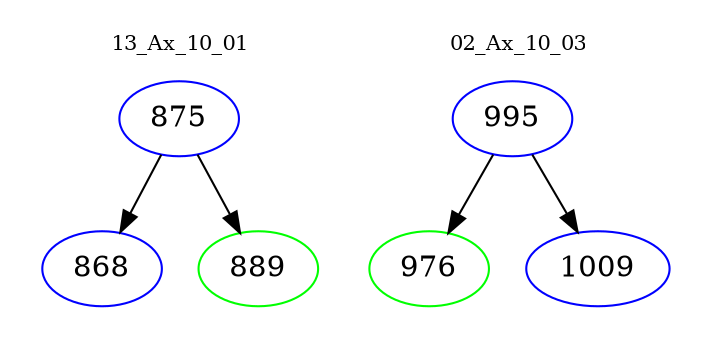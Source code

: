 digraph{
subgraph cluster_0 {
color = white
label = "13_Ax_10_01";
fontsize=10;
T0_875 [label="875", color="blue"]
T0_875 -> T0_868 [color="black"]
T0_868 [label="868", color="blue"]
T0_875 -> T0_889 [color="black"]
T0_889 [label="889", color="green"]
}
subgraph cluster_1 {
color = white
label = "02_Ax_10_03";
fontsize=10;
T1_995 [label="995", color="blue"]
T1_995 -> T1_976 [color="black"]
T1_976 [label="976", color="green"]
T1_995 -> T1_1009 [color="black"]
T1_1009 [label="1009", color="blue"]
}
}
